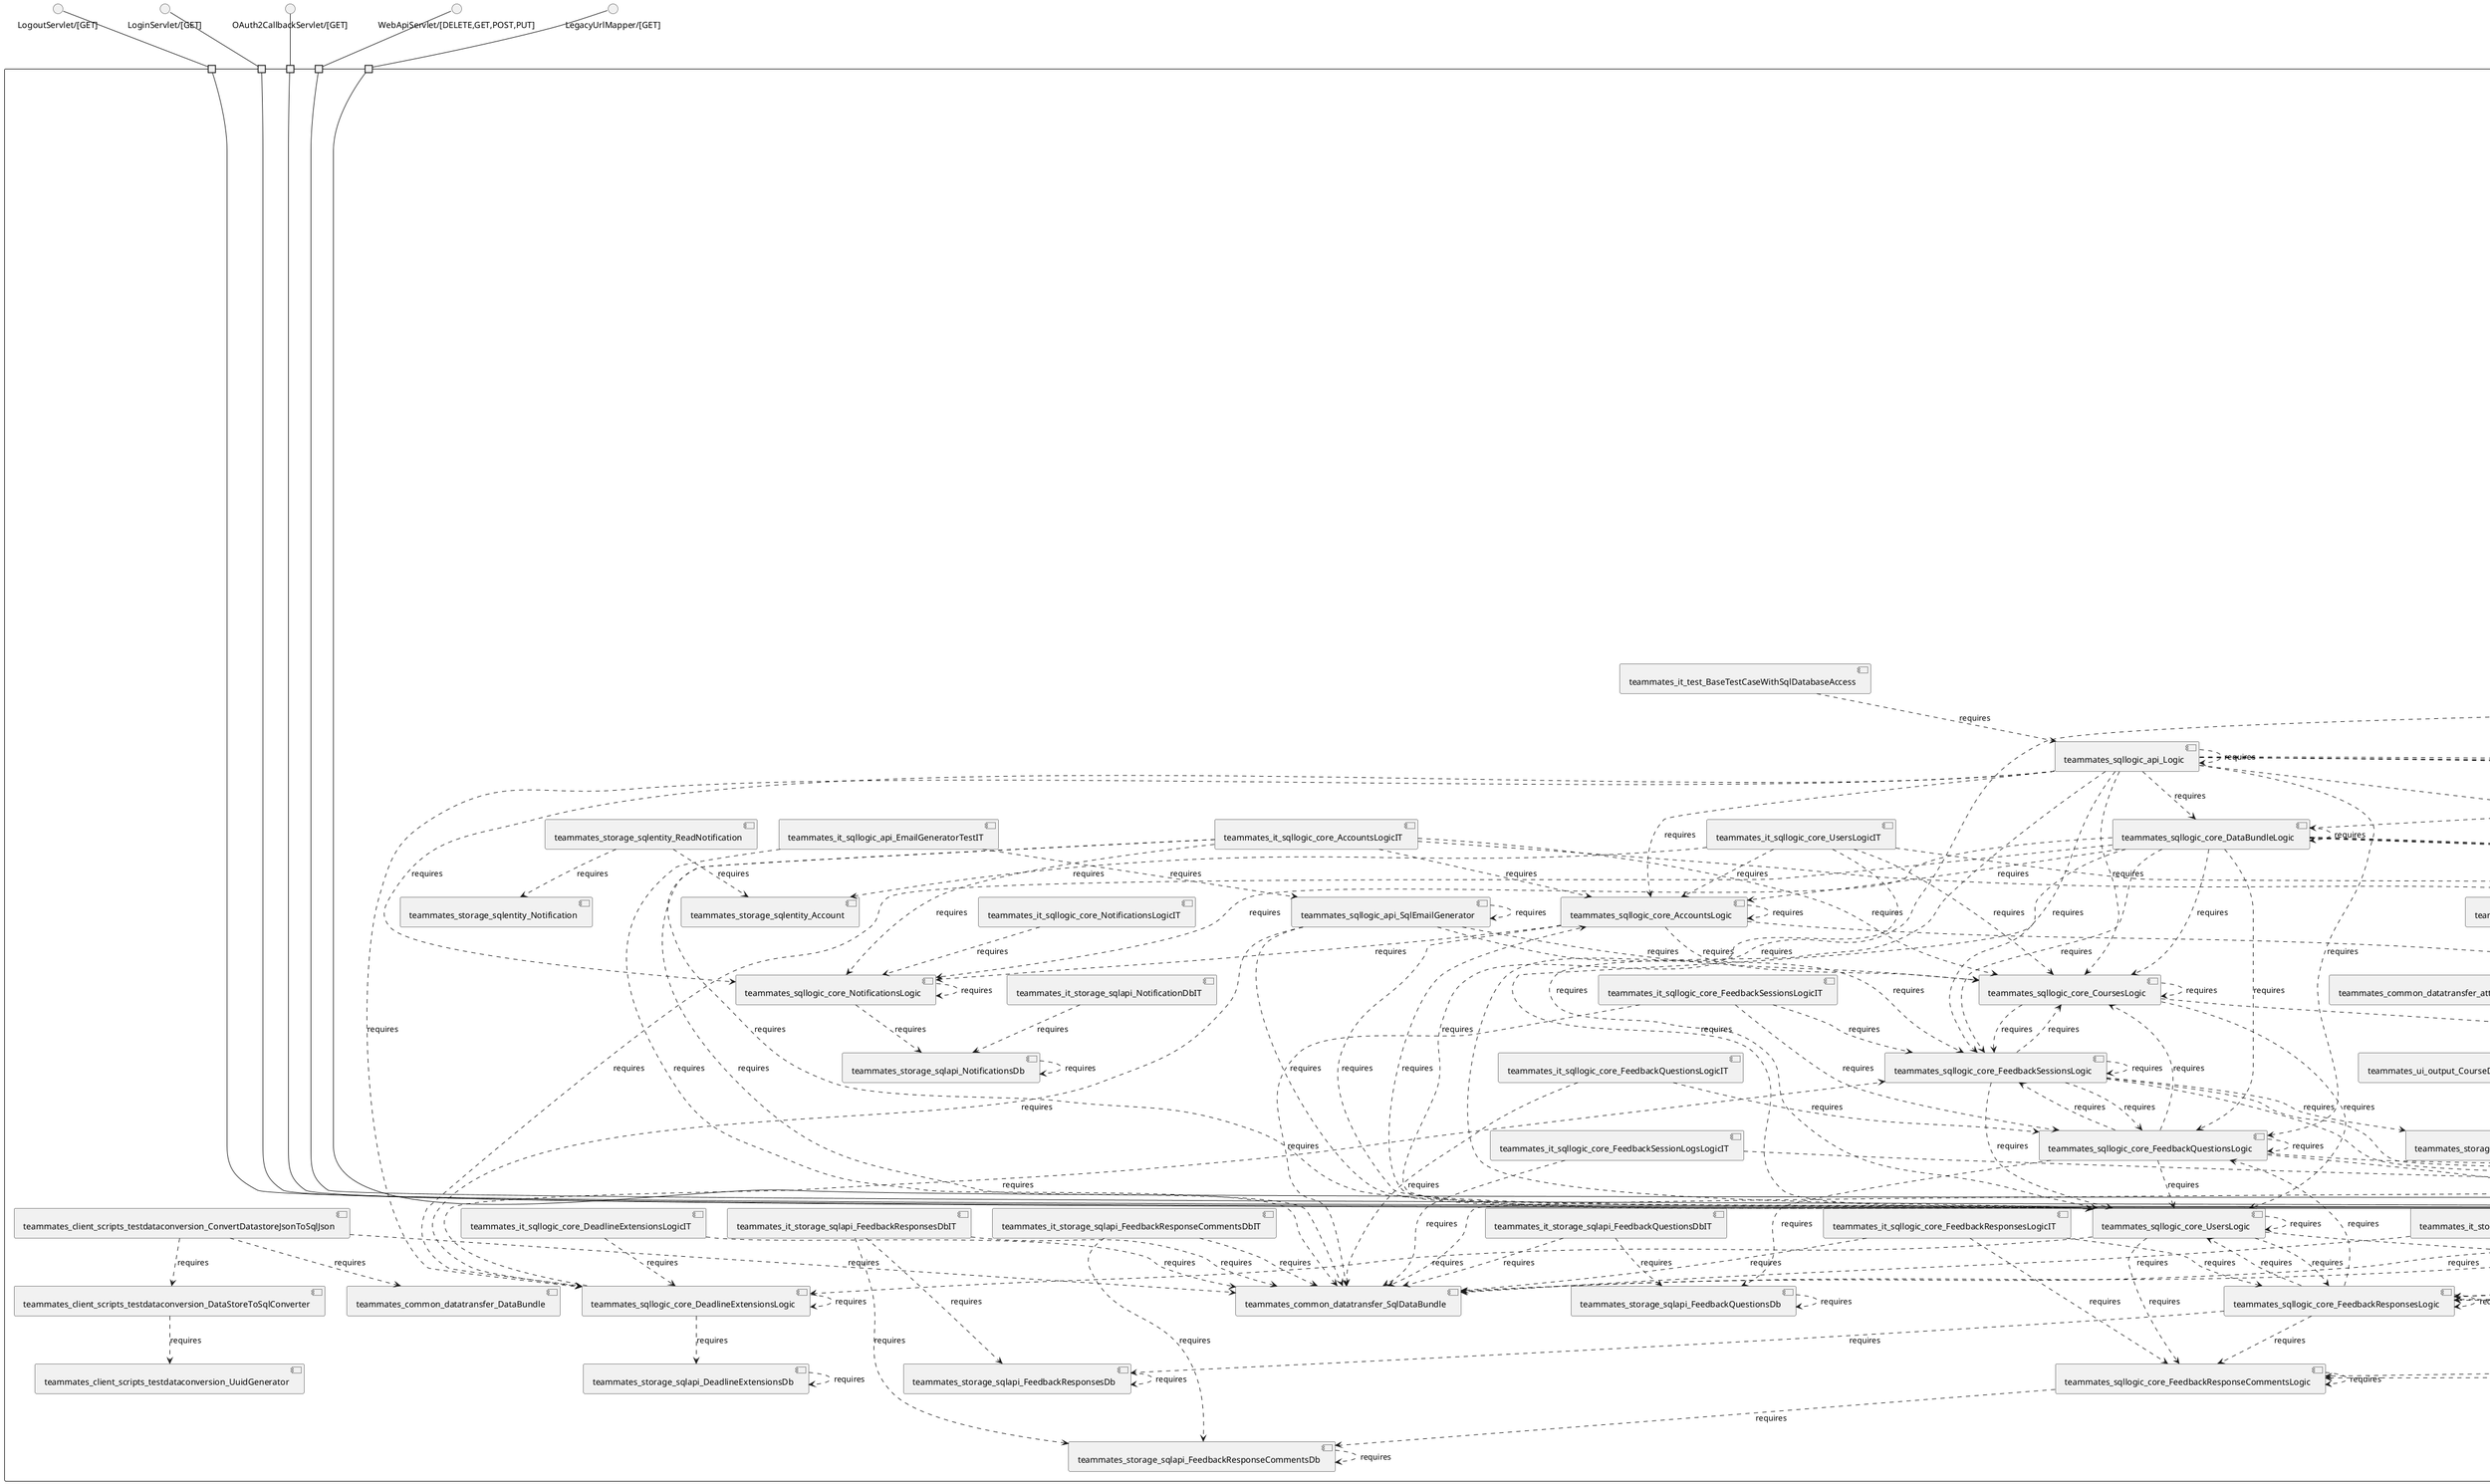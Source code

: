 @startuml
skinparam fixCircleLabelOverlapping true
skinparam componentStyle uml2
component "teammates\n\n\n\n\n\n" {
[teammates_it_storage_sqlapi_AccountRequestsDbIT]
[teammates_ui_webapi_ArchiveCourseAction]
[teammates_ui_output_FeedbackSessionLogData]
[teammates_common_datatransfer_attributes_FeedbackResponseAttributes]
[teammates_ui_servlets_WebApiServlet]
[teammates_storage_api_AccountRequestsDb]
[teammates_it_storage_sqlapi_FeedbackQuestionsDbIT]
[teammates_sqllogic_core_AccountsLogic]
[teammates_logic_core_DeadlineExtensionsLogic]
[teammates_storage_search_StudentSearchDocument]
[teammates_ui_webapi_FeedbackSessionPublishedEmailWorkerAction]
[teammates_ui_output_FeedbackResponseCommentData]
[teammates_sqllogic_core_FeedbackSessionsLogic]
[teammates_common_datatransfer_questions_FeedbackMcqQuestionDetails]
[teammates_it_sqllogic_core_AccountRequestsLogicIT]
[teammates_ui_webapi_FeedbackSessionUnpublishedEmailWorkerAction]
[teammates_it_test_BaseTestCaseWithSqlDatabaseAccess]
[teammates_ui_webapi_ResetAccountRequestAction]
[teammates_ui_webapi_FeedbackSessionClosedRemindersAction]
[teammates_logic_core_NotificationsLogic]
[teammates_storage_sqlentity_FeedbackSession]
[teammates_sqllogic_core_AccountRequestsLogic]
[teammates_it_storage_sqlsearch_AccountRequestSearchIT]
[teammates_ui_webapi_CreateNotificationAction]
[teammates_ui_webapi_UpdateInstructorPrivilegeAction]
[teammates_it_storage_sqlsearch_InstructorSearchIT]
[teammates_storage_sqlentity_questions_FeedbackConstantSumQuestion]
[teammates_storage_sqlapi_FeedbackResponsesDb]
[teammates_sqllogic_core_UsageStatisticsLogic]
[teammates_logic_external_MailgunService]
[teammates_storage_sqlentity_questions_FeedbackTextQuestion]
[teammates_common_datatransfer_questions_FeedbackConstantSumQuestionDetails]
[teammates_logic_core_LogicStarter]
[teammates_client_scripts_DataMigrationForTeamNameInResponseGiver]
[teammates_ui_servlets_OAuth2CallbackServlet]
[teammates_storage_search_SearchManagerFactory]
[teammates_ui_webapi_CreateFeedbackSessionLogAction]
[teammates_client_scripts_PopulateCourseSearchDocuments]
[teammates_sqllogic_core_FeedbackQuestionsLogic]
[teammates_storage_sqlsearch_SearchManagerFactory]
[teammates_storage_sqlentity_Course]
[teammates_common_datatransfer_attributes_FeedbackQuestionAttributes]
[teammates_ui_webapi_FeedbackSessionClosingRemindersAction]
[teammates_storage_sqlentity_Instructor]
[teammates_logic_external_FirebaseAuthService]
[teammates_common_util_StringHelper]
[teammates_storage_api_FeedbackResponsesDb]
[teammates_client_scripts_testdataconversion_UuidGenerator]
[teammates_storage_sqlsearch_AccountRequestSearchManager]
[teammates_storage_sqlentity_responses_FeedbackRankRecipientsResponse]
[teammates_logic_external_SendgridService]
[teammates_storage_sqlentity_DeadlineExtension]
[teammates_storage_sqlentity_Team]
[teammates_sqllogic_core_DeadlineExtensionsLogic]
[teammates_storage_api_FeedbackQuestionsDb]
[teammates_storage_sqlentity_questions_FeedbackMsqQuestion]
[teammates_ui_servlets_OriginCheckFilter]
[teammates_storage_api_InstructorsDb]
[teammates_storage_sqlentity_questions_FeedbackMcqQuestion]
[teammates_logic_external_MailjetService]
[teammates_common_datatransfer_questions_FeedbackRankRecipientsResponseDetails]
[teammates_ui_output_FeedbackQuestionData]
[teammates_it_sqllogic_core_FeedbackQuestionsLogicIT]
[teammates_storage_sqlapi_AccountRequestsDb]
[teammates_storage_sqlentity_responses_FeedbackRankOptionsResponse]
[teammates_storage_sqlentity_FeedbackResponseComment]
[teammates_storage_api_FeedbackResponseCommentsDb]
[teammates_it_sqllogic_core_DeadlineExtensionsLogicIT]
[teammates_logic_api_EmailGenerator]
[teammates_ui_webapi_CreateAccountAction]
[teammates_client_scripts_GenerateUsageStatisticsObjects]
[teammates_ui_webapi_FeedbackSessionRemindEmailWorkerAction]
[teammates_main_Application]
[teammates_storage_sqlapi_FeedbackQuestionsDb]
[teammates_ui_webapi_FeedbackSessionRemindParticularUsersEmailWorkerAction]
[teammates_it_sqllogic_core_NotificationsLogicIT]
[teammates_ui_webapi_FeedbackSessionOpeningRemindersAction]
[teammates_common_datatransfer_questions_FeedbackNumericalScaleQuestionDetails]
[teammates_common_datatransfer_questions_FeedbackTextQuestionDetails]
[teammates_logic_core_StudentsLogic]
[teammates_ui_servlets_LegacyUrlMapper]
[teammates_common_datatransfer_TeamEvalResult]
[teammates_storage_sqlsearch_InstructorSearchDocument]
[teammates_storage_sqlapi_AccountsDb]
[teammates_sqllogic_core_FeedbackSessionLogsLogic]
[teammates_ui_webapi_UnpublishFeedbackSessionAction]
[teammates_storage_api_NotificationsDb]
[teammates_ui_webapi_FeedbackSessionOpeningSoonRemindersAction]
[teammates_logic_api_AuthProxy]
[teammates_sqllogic_core_NotificationsLogic]
[teammates_logic_core_FeedbackSessionsLogic]
[teammates_it_ui_webapi_SearchStudentsActionIT]
[teammates_client_scripts_testdataconversion_DataStoreToSqlConverter]
[teammates_client_scripts_DataMigrationForFeedbackSessionMismatchedTimezone]
[teammates_ui_webapi_SendErrorReportAction]
[teammates_it_sqllogic_core_UsersLogicIT]
[teammates_storage_api_FeedbackSessionsDb]
[teammates_common_datatransfer_questions_FeedbackContributionQuestionDetails]
[teammates_it_sqllogic_core_FeedbackSessionsLogicIT]
[teammates_it_storage_sqlapi_FeedbackResponseCommentsDbIT]
[teammates_storage_api_CoursesDb]
[teammates_sqllogic_core_CoursesLogic]
[teammates_storage_search_StudentSearchManager]
[teammates_storage_sqlentity_Student]
[teammates_storage_sqlapi_UsageStatisticsDb]
[teammates_common_datatransfer_DataBundle]
[teammates_ui_request_InstructorPrivilegeUpdateRequest]
[teammates_storage_sqlentity_questions_FeedbackRubricQuestion]
[teammates_storage_sqlentity_questions_FeedbackContributionQuestion]
[teammates_sqllogic_core_FeedbackResponseCommentsLogic]
[teammates_storage_sqlentity_responses_FeedbackNumericalScaleResponse]
[teammates_logic_core_AccountRequestsLogic]
[teammates_logic_api_EmailSender]
[teammates_common_datatransfer_questions_FeedbackRubricResponseDetails]
[teammates_storage_sqlentity_Account]
[teammates_storage_sqlentity_questions_FeedbackNumericalScaleQuestion]
[teammates_ui_webapi_DatastoreBackupAction]
[teammates_ui_output_InstructorPrivilegeData]
[teammates_common_datatransfer_questions_FeedbackContributionResponseDetails]
[teammates_common_datatransfer_InstructorPermissionSet]
[teammates_ui_servlets_LoginServlet]
[teammates_sqllogic_api_Logic]
[teammates_logic_external_EmptyAuthService]
[teammates_logic_external_GoogleCloudTasksService]
[teammates_common_datatransfer_attributes_InstructorAttributes]
[teammates_ui_webapi_JoinCourseAction]
[teammates_it_storage_sqlapi_CoursesDbIT]
[teammates_common_datatransfer_questions_FeedbackRankOptionsResponseDetails]
[teammates_common_util_Logger]
[teammates_storage_sqlentity_responses_FeedbackContributionResponse]
[teammates_sqllogic_core_DataBundleLogic]
[teammates_ui_webapi_SubmitFeedbackResponsesAction]
[teammates_logic_core_UsageStatisticsLogic]
[teammates_storage_search_InstructorSearchDocument]
[teammates_storage_api_UsageStatisticsDb]
[teammates_it_sqllogic_api_EmailGeneratorTestIT]
[teammates_storage_sqlapi_EntitiesDb]
[teammates_common_datatransfer_questions_FeedbackConstantSumResponseDetails]
[teammates_storage_sqlapi_FeedbackSessionLogsDb]
[teammates_storage_sqlapi_NotificationsDb]
[teammates_storage_api_AccountsDb]
[teammates_sqllogic_core_LogicStarter]
[teammates_ui_webapi_UpdateFeedbackSessionAction]
[teammates_storage_sqlapi_DeadlineExtensionsDb]
[teammates_logic_core_AccountsLogic]
[teammates_ui_output_FeedbackResponseData]
[teammates_it_ui_webapi_UpdateFeedbackSessionLogsActionIT]
[teammates_logic_api_RecaptchaVerifier]
[teammates_sqllogic_core_FeedbackResponsesLogic]
[teammates_storage_api_StudentsDb]
[teammates_logic_core_CoursesLogic]
[teammates_logic_api_UserProvision]
[teammates_storage_search_InstructorSearchManager]
[teammates_common_datatransfer_questions_FeedbackTextResponseDetails]
[teammates_it_sqllogic_core_AccountsLogicIT]
[teammates_storage_sqlapi_UsersDb]
[teammates_it_storage_sqlapi_UsersDbIT]
[teammates_common_datatransfer_questions_FeedbackMcqResponseDetails]
[teammates_it_sqllogic_core_DataBundleLogicIT]
[teammates_storage_api_DeadlineExtensionsDb]
[teammates_storage_sqlentity_responses_FeedbackConstantSumResponse]
[teammates_storage_sqlentity_responses_FeedbackTextResponse]
[teammates_logic_api_Logic]
[teammates_it_storage_sqlapi_FeedbackSessionsDbIT]
[teammates_storage_sqlentity_Section]
[teammates_storage_search_AccountRequestSearchManager]
[teammates_it_storage_sqlapi_FeedbackSessionLogsDbIT]
[teammates_ui_output_FeedbackSessionData]
[teammates_logic_external_GoogleRecaptchaService]
[teammates_it_storage_sqlapi_FeedbackResponsesDbIT]
[teammates_storage_sqlentity_FeedbackSessionLog]
[teammates_sqllogic_api_SqlEmailGenerator]
[teammates_ui_webapi_PublishFeedbackSessionAction]
[teammates_common_datatransfer_attributes_CourseAttributes]
[teammates_ui_servlets_LogoutServlet]
[teammates_storage_sqlentity_responses_FeedbackMsqResponse]
[teammates_client_scripts_testdataconversion_ConvertDatastoreJsonToSqlJson]
[teammates_common_datatransfer_InstructorPrivileges]
[teammates_ui_servlets_WebPageServlet]
[teammates_it_storage_sqlapi_UsageStatisticsDbIT]
[teammates_logic_core_InstructorsLogic]
[teammates_storage_sqlentity_responses_FeedbackMcqResponse]
[teammates_ui_webapi_FeedbackSessionResendPublishedEmailWorkerAction]
[teammates_ui_webapi_CalculateUsageStatisticsAction]
[teammates_storage_sqlsearch_InstructorSearchManager]
[teammates_it_sqllogic_core_FeedbackResponsesLogicIT]
[teammates_logic_external_EmptyEmailService]
[teammates_ui_output_CourseData]
[teammates_storage_sqlapi_FeedbackResponseCommentsDb]
[teammates_logic_core_FeedbackResponsesLogic]
[teammates_common_util_Config]
[teammates_logic_external_EmptyRecaptchaService]
[teammates_logic_external_LocalTaskQueueService]
[teammates_logic_api_TaskQueuer]
[teammates_logic_core_DataBundleLogic]
[teammates_it_sqllogic_core_FeedbackSessionLogsLogicIT]
[teammates_sqllogic_core_UsersLogic]
[teammates_it_ui_webapi_SearchInstructorsActionIT]
[teammates_common_datatransfer_questions_FeedbackNumericalScaleResponseDetails]
[teammates_logic_core_FeedbackQuestionsLogic]
[teammates_it_storage_sqlapi_AccountsDbIT]
[teammates_storage_sqlentity_Notification]
[teammates_storage_sqlsearch_StudentSearchDocument]
[teammates_it_storage_sqlsearch_StudentSearchIT]
[teammates_storage_sqlapi_FeedbackSessionsDb]
[teammates_it_storage_sqlapi_NotificationDbIT]
[teammates_common_datatransfer_SqlDataBundle]
[teammates_common_datatransfer_questions_FeedbackRubricQuestionDetails]
[teammates_ui_servlets_RequestTraceFilter]
[teammates_it_ui_webapi_StudentSearchIndexingWorkerActionIT]
[teammates_storage_sqlsearch_StudentSearchManager]
[teammates_common_datatransfer_questions_FeedbackMsqResponseDetails]
[teammates_storage_sqlapi_CoursesDb]
[teammates_logic_core_FeedbackResponseCommentsLogic]
[teammates_ui_webapi_CreateFeedbackSessionAction]
[teammates_storage_sqlentity_ReadNotification]
[teammates_common_datatransfer_questions_FeedbackMsqQuestionDetails]
[teammates_storage_sqlentity_responses_FeedbackRubricResponse]
portin " " as teammates_requires_OAuth2CallbackServlet_GET_
portin " " as teammates_requires_LegacyUrlMapper_GET_
portin " " as teammates_requires_WebApiServlet_DELETE_GET_POST_PUT_
portin " " as teammates_requires_LogoutServlet_GET_
portin " " as teammates_requires_LoginServlet_GET_
portin " " as teammates_requires_WebPageServlet_GET_
[teammates_sqllogic_core_DataBundleLogic]..>[teammates_sqllogic_core_FeedbackResponseCommentsLogic] : requires
[teammates_it_storage_sqlapi_FeedbackResponseCommentsDbIT]..>[teammates_storage_sqlapi_FeedbackResponseCommentsDb] : requires
[teammates_sqllogic_core_FeedbackResponsesLogic]..>[teammates_sqllogic_core_FeedbackResponsesLogic] : requires
[teammates_storage_sqlentity_Instructor]..>[teammates_common_datatransfer_InstructorPrivileges] : requires
[teammates_logic_api_Logic]..>[teammates_logic_core_DeadlineExtensionsLogic] : requires
[teammates_logic_api_Logic]..>[teammates_logic_core_InstructorsLogic] : requires
[teammates_it_sqllogic_core_AccountsLogicIT]..>[teammates_storage_sqlapi_AccountsDb] : requires
[teammates_logic_core_DataBundleLogic]..>[teammates_storage_api_FeedbackResponseCommentsDb] : requires
[teammates_storage_api_AccountRequestsDb]..>[teammates_storage_api_AccountRequestsDb] : requires
[teammates_it_storage_sqlapi_FeedbackResponsesDbIT]..>[teammates_storage_sqlapi_FeedbackResponseCommentsDb] : requires
[teammates_storage_sqlapi_FeedbackResponseCommentsDb]..>[teammates_storage_sqlapi_FeedbackResponseCommentsDb] : requires
[teammates_ui_servlets_OAuth2CallbackServlet]..>[teammates_common_util_Logger] : requires
[teammates_it_storage_sqlapi_FeedbackSessionLogsDbIT]..>[teammates_storage_sqlapi_FeedbackSessionLogsDb] : requires
[teammates_it_storage_sqlsearch_AccountRequestSearchIT]..>[teammates_storage_sqlapi_AccountRequestsDb] : requires
[teammates_logic_api_UserProvision]..>[teammates_logic_core_InstructorsLogic] : requires
[teammates_sqllogic_core_FeedbackSessionsLogic]..>[teammates_common_util_Logger] : requires
[teammates_ui_output_FeedbackResponseData]..>[teammates_common_datatransfer_questions_FeedbackTextResponseDetails] : requires
[teammates_ui_webapi_ArchiveCourseAction]..>[teammates_common_util_Logger] : requires
[teammates_logic_core_FeedbackResponseCommentsLogic]..>[teammates_logic_core_FeedbackResponsesLogic] : requires
[teammates_storage_sqlentity_DeadlineExtension]..>[teammates_storage_sqlentity_Student] : requires
[teammates_ui_webapi_FeedbackSessionClosedRemindersAction]..>[teammates_common_util_Logger] : requires
[teammates_logic_api_TaskQueuer]..>[teammates_logic_api_TaskQueuer] : requires
[teammates_logic_core_InstructorsLogic]..>[teammates_storage_api_InstructorsDb] : requires
[teammates_storage_sqlsearch_StudentSearchManager]..>[teammates_storage_sqlapi_CoursesDb] : requires
[teammates_logic_core_AccountsLogic]..>[teammates_logic_core_InstructorsLogic] : requires
[teammates_sqllogic_core_FeedbackQuestionsLogic]..>[teammates_sqllogic_core_UsersLogic] : requires
[teammates_storage_api_CoursesDb]..>[teammates_storage_api_CoursesDb] : requires
[teammates_logic_api_Logic]..>[teammates_logic_core_UsageStatisticsLogic] : requires
[teammates_sqllogic_core_AccountRequestsLogic]..>[teammates_storage_sqlapi_AccountRequestsDb] : requires
[teammates_ui_webapi_UpdateInstructorPrivilegeAction]..>[teammates_common_util_Logger] : requires
[teammates_it_storage_sqlsearch_StudentSearchIT]..>[teammates_common_datatransfer_SqlDataBundle] : requires
[teammates_logic_core_FeedbackResponsesLogic]..>[teammates_logic_core_FeedbackResponsesLogic] : requires
[teammates_ui_webapi_CreateNotificationAction]..>[teammates_common_util_Logger] : requires
[teammates_logic_core_AccountRequestsLogic]..>[teammates_storage_api_AccountRequestsDb] : requires
[teammates_logic_core_FeedbackResponseCommentsLogic]..>[teammates_logic_core_StudentsLogic] : requires
[teammates_ui_webapi_FeedbackSessionRemindEmailWorkerAction]..>[teammates_common_util_Logger] : requires
[teammates_logic_api_RecaptchaVerifier]..>[teammates_logic_external_GoogleRecaptchaService] : requires
[teammates_sqllogic_core_UsersLogic]..>[teammates_storage_sqlapi_UsersDb] : requires
[teammates_storage_search_StudentSearchManager]..>[teammates_storage_api_StudentsDb] : requires
[teammates_logic_core_AccountsLogic]..>[teammates_storage_sqlapi_AccountsDb] : requires
[teammates_logic_api_EmailSender]..>[teammates_logic_api_EmailSender] : requires
[teammates_logic_core_AccountsLogic]..>[teammates_logic_core_AccountsLogic] : requires
[teammates_it_storage_sqlapi_AccountRequestsDbIT]..>[teammates_storage_sqlapi_AccountRequestsDb] : requires
[teammates_sqllogic_core_FeedbackQuestionsLogic]..>[teammates_storage_sqlapi_FeedbackQuestionsDb] : requires
[teammates_logic_core_CoursesLogic]..>[teammates_logic_core_DeadlineExtensionsLogic] : requires
[teammates_sqllogic_core_CoursesLogic]..>[teammates_sqllogic_core_CoursesLogic] : requires
[teammates_logic_api_EmailGenerator]..>[teammates_logic_core_StudentsLogic] : requires
[teammates_logic_core_CoursesLogic]..>[teammates_logic_core_InstructorsLogic] : requires
[teammates_logic_api_Logic]..>[teammates_logic_api_Logic] : requires
[teammates_storage_sqlentity_FeedbackResponseComment]..>[teammates_storage_sqlentity_responses_FeedbackConstantSumResponse] : requires
[teammates_ui_webapi_ResetAccountRequestAction]..>[teammates_common_util_Logger] : requires
[teammates_storage_sqlentity_questions_FeedbackTextQuestion]..>[teammates_common_datatransfer_questions_FeedbackTextQuestionDetails] : requires
[teammates_common_util_StringHelper]..>[teammates_common_util_Logger] : requires
[teammates_sqllogic_api_Logic]..>[teammates_sqllogic_core_UsageStatisticsLogic] : requires
[teammates_sqllogic_core_DataBundleLogic]..>[teammates_sqllogic_core_FeedbackSessionLogsLogic] : requires
[teammates_storage_sqlentity_responses_FeedbackMcqResponse]..>[teammates_common_datatransfer_questions_FeedbackMcqResponseDetails] : requires
[teammates_it_storage_sqlapi_UsersDbIT]..>[teammates_storage_sqlapi_UsersDb] : requires
[teammates_storage_sqlentity_FeedbackResponseComment]..>[teammates_storage_sqlentity_responses_FeedbackRankRecipientsResponse] : requires
[teammates_it_ui_webapi_UpdateFeedbackSessionLogsActionIT]..>[teammates_storage_sqlentity_Student] : requires
[teammates_logic_core_InstructorsLogic]..>[teammates_common_util_Logger] : requires
[teammates_sqllogic_core_DeadlineExtensionsLogic]..>[teammates_sqllogic_core_DeadlineExtensionsLogic] : requires
[teammates_it_sqllogic_core_FeedbackQuestionsLogicIT]..>[teammates_sqllogic_core_FeedbackQuestionsLogic] : requires
[teammates_it_storage_sqlapi_UsersDbIT]..>[teammates_storage_sqlapi_CoursesDb] : requires
[teammates_common_datatransfer_attributes_FeedbackQuestionAttributes]..>[teammates_common_datatransfer_questions_FeedbackRubricQuestionDetails] : requires
[teammates_ui_webapi_CalculateUsageStatisticsAction]..>[teammates_common_util_Logger] : requires
[teammates_common_util_Config]..>[teammates_common_util_Logger] : requires
[teammates_sqllogic_core_FeedbackQuestionsLogic]..>[teammates_sqllogic_core_FeedbackQuestionsLogic] : requires
[teammates_logic_api_EmailGenerator]..>[teammates_logic_api_EmailGenerator] : requires
[teammates_sqllogic_api_Logic]..>[teammates_sqllogic_core_FeedbackSessionLogsLogic] : requires
[teammates_sqllogic_core_FeedbackQuestionsLogic]..>[teammates_sqllogic_core_CoursesLogic] : requires
[teammates_logic_core_FeedbackSessionsLogic]..>[teammates_logic_core_FeedbackResponseCommentsLogic] : requires
[teammates_logic_api_AuthProxy]..>[teammates_logic_external_FirebaseAuthService] : requires
[teammates_storage_search_InstructorSearchManager]..>[teammates_storage_api_CoursesDb] : requires
[teammates_it_sqllogic_core_UsersLogicIT]..>[teammates_storage_sqlentity_Course] : requires
[teammates_logic_core_NotificationsLogic]..>[teammates_logic_core_NotificationsLogic] : requires
[teammates_storage_search_SearchManagerFactory]..>[teammates_storage_search_AccountRequestSearchManager] : requires
[teammates_ui_output_CourseData]..>[teammates_common_datatransfer_InstructorPermissionSet] : requires
[teammates_storage_api_InstructorsDb]..>[teammates_storage_api_InstructorsDb] : requires
[teammates_logic_core_InstructorsLogic]..>[teammates_logic_core_FeedbackResponsesLogic] : requires
[teammates_ui_output_FeedbackResponseData]..>[teammates_common_datatransfer_questions_FeedbackMsqResponseDetails] : requires
[teammates_it_ui_webapi_UpdateFeedbackSessionLogsActionIT]..>[teammates_storage_sqlentity_Course] : requires
[teammates_logic_core_FeedbackResponsesLogic]..>[teammates_logic_core_FeedbackQuestionsLogic] : requires
[teammates_logic_core_UsageStatisticsLogic]..>[teammates_logic_core_AccountRequestsLogic] : requires
[teammates_storage_sqlapi_FeedbackSessionLogsDb]..>[teammates_storage_sqlapi_FeedbackSessionLogsDb] : requires
[teammates_it_sqllogic_core_NotificationsLogicIT]..>[teammates_sqllogic_core_NotificationsLogic] : requires
[teammates_common_datatransfer_attributes_FeedbackQuestionAttributes]..>[teammates_common_datatransfer_questions_FeedbackNumericalScaleQuestionDetails] : requires
[teammates_client_scripts_DataMigrationForTeamNameInResponseGiver]..>[teammates_logic_core_StudentsLogic] : requires
[teammates_client_scripts_testdataconversion_DataStoreToSqlConverter]..>[teammates_client_scripts_testdataconversion_UuidGenerator] : requires
[teammates_common_datatransfer_attributes_FeedbackResponseAttributes]..>[teammates_common_datatransfer_questions_FeedbackRankOptionsResponseDetails] : requires
[teammates_it_test_BaseTestCaseWithSqlDatabaseAccess]..>[teammates_sqllogic_api_Logic] : requires
[teammates_logic_core_StudentsLogic]..>[teammates_logic_core_FeedbackSessionsLogic] : requires
[teammates_client_scripts_PopulateCourseSearchDocuments]..>[teammates_logic_api_Logic] : requires
[teammates_sqllogic_core_FeedbackResponsesLogic]..>[teammates_sqllogic_core_FeedbackQuestionsLogic] : requires
[teammates_storage_sqlentity_FeedbackSession]..>[teammates_storage_sqlentity_Course] : requires
[teammates_storage_sqlentity_DeadlineExtension]..>[teammates_storage_sqlentity_FeedbackSession] : requires
[teammates_ui_output_FeedbackResponseData]..>[teammates_common_datatransfer_questions_FeedbackNumericalScaleResponseDetails] : requires
[teammates_storage_sqlentity_FeedbackResponseComment]..>[teammates_storage_sqlentity_responses_FeedbackRubricResponse] : requires
[teammates_sqllogic_api_Logic]..>[teammates_sqllogic_core_UsersLogic] : requires
[teammates_sqllogic_core_DataBundleLogic]..>[teammates_sqllogic_core_UsersLogic] : requires
[teammates_storage_search_AccountRequestSearchManager]..>[teammates_storage_api_AccountRequestsDb] : requires
[teammates_logic_core_FeedbackResponseCommentsLogic]..>[teammates_logic_core_CoursesLogic] : requires
[teammates_sqllogic_api_Logic]..>[teammates_sqllogic_core_FeedbackResponseCommentsLogic] : requires
[teammates_sqllogic_api_Logic]..>[teammates_sqllogic_core_DeadlineExtensionsLogic] : requires
[teammates_storage_sqlentity_FeedbackResponseComment]..>[teammates_storage_sqlentity_responses_FeedbackMsqResponse] : requires
[teammates_client_scripts_DataMigrationForTeamNameInResponseGiver]..>[teammates_logic_core_FeedbackResponsesLogic] : requires
[teammates_common_datatransfer_attributes_FeedbackResponseAttributes]..>[teammates_common_datatransfer_questions_FeedbackRubricResponseDetails] : requires
[teammates_logic_core_FeedbackSessionsLogic]..>[teammates_logic_core_InstructorsLogic] : requires
[teammates_sqllogic_core_DataBundleLogic]..>[teammates_sqllogic_core_DeadlineExtensionsLogic] : requires
[teammates_storage_sqlsearch_StudentSearchManager]..>[teammates_storage_sqlapi_UsersDb] : requires
[teammates_sqllogic_core_CoursesLogic]..>[teammates_sqllogic_core_UsersLogic] : requires
[teammates_it_storage_sqlsearch_StudentSearchIT]..>[teammates_storage_sqlapi_UsersDb] : requires
[teammates_storage_sqlentity_responses_FeedbackConstantSumResponse]..>[teammates_common_datatransfer_questions_FeedbackConstantSumResponseDetails] : requires
[teammates_storage_sqlentity_ReadNotification]..>[teammates_storage_sqlentity_Notification] : requires
[teammates_logic_core_CoursesLogic]..>[teammates_common_util_Logger] : requires
[teammates_logic_core_FeedbackQuestionsLogic]..>[teammates_logic_core_CoursesLogic] : requires
[teammates_sqllogic_core_NotificationsLogic]..>[teammates_storage_sqlapi_NotificationsDb] : requires
[teammates_logic_core_FeedbackResponsesLogic]..>[teammates_logic_core_StudentsLogic] : requires
[teammates_ui_output_FeedbackResponseData]..>[teammates_common_datatransfer_questions_FeedbackConstantSumResponseDetails] : requires
[teammates_logic_api_Logic]..>[teammates_logic_core_FeedbackResponsesLogic] : requires
[teammates_ui_servlets_RequestTraceFilter]..>[teammates_common_util_Logger] : requires
[teammates_common_datatransfer_attributes_FeedbackQuestionAttributes]..>[teammates_common_datatransfer_questions_FeedbackMcqQuestionDetails] : requires
[teammates_ui_webapi_DatastoreBackupAction]..>[teammates_common_util_Logger] : requires
[teammates_logic_api_EmailGenerator]..>[teammates_logic_core_InstructorsLogic] : requires
[teammates_it_sqllogic_core_DataBundleLogicIT]..>[teammates_sqllogic_core_DataBundleLogic] : requires
[teammates_storage_sqlentity_questions_FeedbackRubricQuestion]..>[teammates_common_datatransfer_questions_FeedbackRubricQuestionDetails] : requires
[teammates_common_datatransfer_TeamEvalResult]..>[teammates_common_util_Logger] : requires
[teammates_logic_external_GoogleCloudTasksService]..>[teammates_common_util_Logger] : requires
[teammates_it_sqllogic_core_AccountsLogicIT]..>[teammates_sqllogic_core_UsersLogic] : requires
[teammates_sqllogic_api_Logic]..>[teammates_sqllogic_api_Logic] : requires
[teammates_logic_core_CoursesLogic]..>[teammates_logic_core_AccountsLogic] : requires
[teammates_ui_output_FeedbackResponseData]..>[teammates_common_datatransfer_questions_FeedbackRubricResponseDetails] : requires
[teammates_ui_webapi_FeedbackSessionResendPublishedEmailWorkerAction]..>[teammates_common_util_Logger] : requires
[teammates_storage_search_InstructorSearchDocument]..>[teammates_common_datatransfer_attributes_CourseAttributes] : requires
[teammates_sqllogic_api_Logic]..>[teammates_sqllogic_core_AccountRequestsLogic] : requires
[teammates_storage_sqlapi_FeedbackResponsesDb]..>[teammates_storage_sqlapi_FeedbackResponsesDb] : requires
[teammates_storage_sqlapi_FeedbackQuestionsDb]..>[teammates_storage_sqlapi_FeedbackQuestionsDb] : requires
[teammates_storage_api_DeadlineExtensionsDb]..>[teammates_storage_api_DeadlineExtensionsDb] : requires
[teammates_ui_webapi_FeedbackSessionRemindParticularUsersEmailWorkerAction]..>[teammates_common_util_Logger] : requires
[teammates_storage_sqlentity_FeedbackResponseComment]..>[teammates_storage_sqlentity_responses_FeedbackTextResponse] : requires
[teammates_logic_core_InstructorsLogic]..>[teammates_logic_core_InstructorsLogic] : requires
[teammates_storage_sqlentity_FeedbackResponseComment]..>[teammates_storage_sqlentity_responses_FeedbackNumericalScaleResponse] : requires
[teammates_logic_api_TaskQueuer]..>[teammates_common_util_Logger] : requires
[teammates_it_sqllogic_core_AccountsLogicIT]..>[teammates_sqllogic_core_CoursesLogic] : requires
[teammates_it_storage_sqlapi_FeedbackQuestionsDbIT]..>[teammates_storage_sqlapi_FeedbackQuestionsDb] : requires
[teammates_logic_core_FeedbackResponsesLogic]..>[teammates_storage_api_FeedbackResponsesDb] : requires
[teammates_storage_api_StudentsDb]..>[teammates_common_util_Logger] : requires
[teammates_storage_sqlapi_UsersDb]..>[teammates_storage_sqlapi_UsersDb] : requires
[teammates_sqllogic_core_FeedbackQuestionsLogic]..>[teammates_sqllogic_core_FeedbackSessionsLogic] : requires
[teammates_logic_core_FeedbackSessionsLogic]..>[teammates_logic_core_FeedbackQuestionsLogic] : requires
[teammates_storage_sqlentity_questions_FeedbackContributionQuestion]..>[teammates_common_datatransfer_questions_FeedbackContributionQuestionDetails] : requires
[teammates_ui_servlets_WebPageServlet]..>[teammates_common_util_Logger] : requires
[teammates_sqllogic_core_DataBundleLogic]..>[teammates_sqllogic_core_DataBundleLogic] : requires
[teammates_sqllogic_api_Logic]..>[teammates_sqllogic_core_NotificationsLogic] : requires
[teammates_it_ui_webapi_StudentSearchIndexingWorkerActionIT]..>[teammates_storage_sqlentity_Student] : requires
[teammates_sqllogic_core_FeedbackResponseCommentsLogic]..>[teammates_storage_sqlapi_FeedbackResponseCommentsDb] : requires
[teammates_logic_core_FeedbackResponsesLogic]..>[teammates_logic_core_FeedbackResponseCommentsLogic] : requires
[teammates_sqllogic_core_DeadlineExtensionsLogic]..>[teammates_storage_sqlapi_DeadlineExtensionsDb] : requires
[teammates_ui_servlets_OriginCheckFilter]..>[teammates_common_util_Logger] : requires
[teammates_common_datatransfer_attributes_FeedbackQuestionAttributes]..>[teammates_common_datatransfer_questions_FeedbackConstantSumQuestionDetails] : requires
[teammates_it_storage_sqlapi_CoursesDbIT]..>[teammates_storage_sqlapi_CoursesDb] : requires
[teammates_ui_output_FeedbackResponseData]..>[teammates_common_datatransfer_questions_FeedbackRankOptionsResponseDetails] : requires
[teammates_logic_api_UserProvision]..>[teammates_logic_core_StudentsLogic] : requires
[teammates_ui_webapi_CreateAccountAction]..>[teammates_common_util_Logger] : requires
[teammates_it_storage_sqlapi_UsersDbIT]..>[teammates_storage_sqlentity_Course] : requires
[teammates_storage_sqlentity_DeadlineExtension]..>[teammates_storage_sqlentity_Instructor] : requires
[teammates_ui_servlets_LegacyUrlMapper]..>[teammates_common_util_Logger] : requires
[teammates_logic_core_FeedbackQuestionsLogic]..>[teammates_logic_core_InstructorsLogic] : requires
[teammates_ui_webapi_FeedbackSessionOpeningSoonRemindersAction]..>[teammates_common_util_Logger] : requires
[teammates_logic_core_UsageStatisticsLogic]..>[teammates_logic_core_StudentsLogic] : requires
[teammates_sqllogic_api_SqlEmailGenerator]..>[teammates_sqllogic_api_SqlEmailGenerator] : requires
[teammates_it_ui_webapi_SearchStudentsActionIT]..>[teammates_storage_sqlentity_Student] : requires
[teammates_logic_core_CoursesLogic]..>[teammates_logic_core_StudentsLogic] : requires
[teammates_storage_search_StudentSearchManager]..>[teammates_storage_api_CoursesDb] : requires
[teammates_sqllogic_core_CoursesLogic]..>[teammates_storage_sqlapi_CoursesDb] : requires
[teammates_it_storage_sqlapi_UsersDbIT]..>[teammates_storage_sqlentity_Section] : requires
[teammates_it_storage_sqlapi_UsersDbIT]..>[teammates_storage_sqlentity_Student] : requires
[teammates_storage_api_FeedbackResponseCommentsDb]..>[teammates_storage_api_FeedbackResponseCommentsDb] : requires
[teammates_logic_api_Logic]..>[teammates_logic_core_NotificationsLogic] : requires
[teammates_main_Application]..>[teammates_common_util_Logger] : requires
[teammates_logic_api_Logic]..>[teammates_logic_core_DataBundleLogic] : requires
[teammates_ui_webapi_SendErrorReportAction]..>[teammates_common_util_Logger] : requires
[teammates_it_sqllogic_core_FeedbackResponsesLogicIT]..>[teammates_sqllogic_core_FeedbackResponseCommentsLogic] : requires
[teammates_logic_core_FeedbackSessionsLogic]..>[teammates_logic_core_CoursesLogic] : requires
[teammates_it_storage_sqlapi_UsageStatisticsDbIT]..>[teammates_storage_sqlapi_UsageStatisticsDb] : requires
[teammates_sqllogic_api_Logic]..>[teammates_sqllogic_core_CoursesLogic] : requires
[teammates_ui_output_FeedbackQuestionData]..>[teammates_common_datatransfer_questions_FeedbackTextQuestionDetails] : requires
[teammates_common_datatransfer_attributes_FeedbackQuestionAttributes]..>[teammates_common_datatransfer_questions_FeedbackContributionQuestionDetails] : requires
[teammates_it_storage_sqlapi_FeedbackResponsesDbIT]..>[teammates_storage_sqlapi_FeedbackResponsesDb] : requires
[teammates_storage_sqlentity_questions_FeedbackMcqQuestion]..>[teammates_common_datatransfer_questions_FeedbackMcqQuestionDetails] : requires
[teammates_logic_core_AccountsLogic]..>[teammates_logic_core_NotificationsLogic] : requires
[teammates_sqllogic_api_SqlEmailGenerator]..>[teammates_sqllogic_core_UsersLogic] : requires
[teammates_it_ui_webapi_UpdateFeedbackSessionLogsActionIT]..>[teammates_storage_sqlentity_FeedbackSession] : requires
[teammates_storage_sqlentity_responses_FeedbackRankOptionsResponse]..>[teammates_common_datatransfer_questions_FeedbackRankOptionsResponseDetails] : requires
[teammates_storage_api_NotificationsDb]..>[teammates_storage_api_NotificationsDb] : requires
[teammates_logic_api_UserProvision]..>[teammates_logic_api_UserProvision] : requires
[teammates_logic_core_FeedbackQuestionsLogic]..>[teammates_logic_core_FeedbackSessionsLogic] : requires
[teammates_ui_webapi_UnpublishFeedbackSessionAction]..>[teammates_common_util_Logger] : requires
[teammates_logic_core_DataBundleLogic]..>[teammates_storage_api_FeedbackQuestionsDb] : requires
[teammates_ui_webapi_SubmitFeedbackResponsesAction]..>[teammates_common_util_Logger] : requires
[teammates_logic_core_UsageStatisticsLogic]..>[teammates_storage_api_UsageStatisticsDb] : requires
[teammates_logic_api_TaskQueuer]..>[teammates_logic_external_LocalTaskQueueService] : requires
[teammates_common_datatransfer_attributes_FeedbackResponseAttributes]..>[teammates_common_datatransfer_questions_FeedbackConstantSumResponseDetails] : requires
[teammates_storage_api_FeedbackQuestionsDb]..>[teammates_storage_api_FeedbackQuestionsDb] : requires
[teammates_logic_core_FeedbackResponsesLogic]..>[teammates_logic_core_InstructorsLogic] : requires
[teammates_logic_core_FeedbackResponseCommentsLogic]..>[teammates_logic_core_InstructorsLogic] : requires
[teammates_logic_core_StudentsLogic]..>[teammates_logic_core_StudentsLogic] : requires
[teammates_logic_api_EmailGenerator]..>[teammates_logic_core_CoursesLogic] : requires
[teammates_logic_core_FeedbackResponseCommentsLogic]..>[teammates_logic_core_FeedbackSessionsLogic] : requires
[teammates_storage_sqlentity_FeedbackResponseComment]..>[teammates_storage_sqlentity_responses_FeedbackContributionResponse] : requires
[teammates_storage_sqlsearch_StudentSearchDocument]..>[teammates_storage_sqlentity_Course] : requires
[teammates_storage_sqlentity_questions_FeedbackConstantSumQuestion]..>[teammates_common_datatransfer_questions_FeedbackConstantSumQuestionDetails] : requires
[teammates_common_datatransfer_attributes_FeedbackQuestionAttributes]..>[teammates_common_datatransfer_questions_FeedbackMsqQuestionDetails] : requires
[teammates_it_sqllogic_core_FeedbackResponsesLogicIT]..>[teammates_sqllogic_core_FeedbackResponsesLogic] : requires
[teammates_logic_core_CoursesLogic]..>[teammates_logic_core_FeedbackResponseCommentsLogic] : requires
[teammates_storage_search_StudentSearchDocument]..>[teammates_common_datatransfer_attributes_CourseAttributes] : requires
[teammates_sqllogic_core_FeedbackSessionsLogic]..>[teammates_sqllogic_core_FeedbackResponsesLogic] : requires
[teammates_logic_api_Logic]..>[teammates_logic_core_FeedbackQuestionsLogic] : requires
[teammates_logic_core_DataBundleLogic]..>[teammates_storage_api_FeedbackSessionsDb] : requires
[teammates_it_sqllogic_core_AccountsLogicIT]..>[teammates_sqllogic_core_NotificationsLogic] : requires
[teammates_it_storage_sqlsearch_AccountRequestSearchIT]..>[teammates_common_datatransfer_SqlDataBundle] : requires
[teammates_it_storage_sqlapi_FeedbackQuestionsDbIT]..>[teammates_common_datatransfer_SqlDataBundle] : requires
[teammates_logic_core_AccountsLogic]..>[teammates_storage_api_AccountsDb] : requires
[teammates_logic_core_StudentsLogic]..>[teammates_logic_core_DeadlineExtensionsLogic] : requires
[teammates_sqllogic_core_FeedbackSessionLogsLogic]..>[teammates_sqllogic_core_FeedbackSessionLogsLogic] : requires
[teammates_storage_sqlsearch_InstructorSearchDocument]..>[teammates_storage_sqlentity_Course] : requires
[teammates_ui_webapi_FeedbackSessionClosingRemindersAction]..>[teammates_common_util_Logger] : requires
[teammates_storage_api_FeedbackResponsesDb]..>[teammates_storage_api_FeedbackResponsesDb] : requires
[teammates_sqllogic_core_FeedbackSessionsLogic]..>[teammates_sqllogic_core_FeedbackSessionsLogic] : requires
[teammates_storage_api_UsageStatisticsDb]..>[teammates_storage_api_UsageStatisticsDb] : requires
[teammates_storage_sqlsearch_SearchManagerFactory]..>[teammates_storage_sqlsearch_StudentSearchManager] : requires
[teammates_logic_core_FeedbackSessionsLogic]..>[teammates_common_util_Logger] : requires
[teammates_sqllogic_core_DataBundleLogic]..>[teammates_sqllogic_core_FeedbackQuestionsLogic] : requires
[teammates_logic_core_FeedbackSessionsLogic]..>[teammates_logic_core_FeedbackResponsesLogic] : requires
[teammates_ui_output_FeedbackResponseData]..>[teammates_ui_output_FeedbackResponseCommentData] : requires
[teammates_ui_webapi_FeedbackSessionUnpublishedEmailWorkerAction]..>[teammates_common_util_Logger] : requires
[teammates_storage_sqlentity_FeedbackResponseComment]..>[teammates_storage_sqlentity_responses_FeedbackMcqResponse] : requires
[teammates_sqllogic_core_FeedbackSessionsLogic]..>[teammates_sqllogic_core_CoursesLogic] : requires
[teammates_storage_search_SearchManagerFactory]..>[teammates_storage_search_StudentSearchManager] : requires
[teammates_it_sqllogic_core_UsersLogicIT]..>[teammates_sqllogic_core_CoursesLogic] : requires
[teammates_sqllogic_core_AccountsLogic]..>[teammates_sqllogic_core_CoursesLogic] : requires
[teammates_logic_core_LogicStarter]..>[teammates_common_util_Logger] : requires
[teammates_ui_output_FeedbackQuestionData]..>[teammates_common_datatransfer_questions_FeedbackMcqQuestionDetails] : requires
[teammates_ui_webapi_FeedbackSessionPublishedEmailWorkerAction]..>[teammates_common_util_Logger] : requires
[teammates_logic_api_Logic]..>[teammates_logic_core_AccountRequestsLogic] : requires
[teammates_logic_external_MailgunService]..>[teammates_common_util_Logger] : requires
[teammates_client_scripts_testdataconversion_ConvertDatastoreJsonToSqlJson]..>[teammates_client_scripts_testdataconversion_DataStoreToSqlConverter] : requires
[teammates_storage_sqlentity_Section]..>[teammates_storage_sqlentity_Course] : requires
[teammates_logic_core_CoursesLogic]..>[teammates_logic_core_FeedbackSessionsLogic] : requires
[teammates_it_sqllogic_core_FeedbackSessionsLogicIT]..>[teammates_common_datatransfer_SqlDataBundle] : requires
[teammates_logic_core_UsageStatisticsLogic]..>[teammates_logic_core_InstructorsLogic] : requires
[teammates_logic_core_InstructorsLogic]..>[teammates_logic_core_FeedbackResponseCommentsLogic] : requires
[teammates_sqllogic_core_FeedbackSessionsLogic]..>[teammates_sqllogic_core_UsersLogic] : requires
[teammates_storage_sqlentity_FeedbackSessionLog]..>[teammates_storage_sqlentity_Student] : requires
[teammates_storage_sqlapi_AccountsDb]..>[teammates_storage_sqlapi_AccountsDb] : requires
[teammates_sqllogic_api_Logic]..>[teammates_sqllogic_core_AccountsLogic] : requires
[teammates_logic_core_UsageStatisticsLogic]..>[teammates_logic_core_UsageStatisticsLogic] : requires
[teammates_it_storage_sqlapi_UsersDbIT]..>[teammates_storage_sqlapi_AccountsDb] : requires
[teammates_logic_core_AccountRequestsLogic]..>[teammates_logic_core_AccountRequestsLogic] : requires
[teammates_logic_external_LocalTaskQueueService]..>[teammates_common_util_Logger] : requires
[teammates_ui_output_FeedbackQuestionData]..>[teammates_common_datatransfer_questions_FeedbackConstantSumQuestionDetails] : requires
[teammates_sqllogic_api_SqlEmailGenerator]..>[teammates_sqllogic_core_CoursesLogic] : requires
[teammates_logic_api_Logic]..>[teammates_logic_core_FeedbackSessionsLogic] : requires
[teammates_storage_sqlsearch_SearchManagerFactory]..>[teammates_storage_sqlsearch_AccountRequestSearchManager] : requires
[teammates_sqllogic_core_AccountsLogic]..>[teammates_sqllogic_core_UsersLogic] : requires
[teammates_sqllogic_core_FeedbackResponsesLogic]..>[teammates_sqllogic_core_FeedbackResponseCommentsLogic] : requires
[teammates_sqllogic_core_NotificationsLogic]..>[teammates_sqllogic_core_NotificationsLogic] : requires
[teammates_ui_webapi_CreateFeedbackSessionLogAction]..>[teammates_common_util_Logger] : requires
[teammates_sqllogic_core_UsersLogic]..>[teammates_sqllogic_core_FeedbackResponsesLogic] : requires
[teammates_it_sqllogic_core_FeedbackSessionLogsLogicIT]..>[teammates_common_datatransfer_SqlDataBundle] : requires
[teammates_ui_output_FeedbackResponseData]..>[teammates_common_datatransfer_questions_FeedbackContributionResponseDetails] : requires
[teammates_storage_sqlentity_questions_FeedbackNumericalScaleQuestion]..>[teammates_common_datatransfer_questions_FeedbackNumericalScaleQuestionDetails] : requires
[teammates_logic_core_FeedbackQuestionsLogic]..>[teammates_logic_core_StudentsLogic] : requires
[teammates_logic_core_FeedbackSessionsLogic]..>[teammates_logic_core_StudentsLogic] : requires
[teammates_logic_external_FirebaseAuthService]..>[teammates_common_util_Logger] : requires
[teammates_logic_core_DataBundleLogic]..>[teammates_logic_core_DataBundleLogic] : requires
[teammates_logic_core_InstructorsLogic]..>[teammates_logic_core_FeedbackSessionsLogic] : requires
[teammates_sqllogic_core_DataBundleLogic]..>[teammates_sqllogic_core_NotificationsLogic] : requires
[teammates_logic_api_EmailSender]..>[teammates_logic_external_EmptyEmailService] : requires
[teammates_logic_core_CoursesLogic]..>[teammates_logic_core_CoursesLogic] : requires
[teammates_storage_sqlentity_responses_FeedbackRubricResponse]..>[teammates_common_datatransfer_questions_FeedbackRubricResponseDetails] : requires
[teammates_storage_sqlentity_responses_FeedbackMsqResponse]..>[teammates_common_datatransfer_questions_FeedbackMsqResponseDetails] : requires
[teammates_it_storage_sqlapi_FeedbackSessionsDbIT]..>[teammates_storage_sqlapi_CoursesDb] : requires
[teammates_storage_sqlentity_ReadNotification]..>[teammates_storage_sqlentity_Account] : requires
[teammates_logic_core_DataBundleLogic]..>[teammates_storage_api_NotificationsDb] : requires
[teammates_logic_api_Logic]..>[teammates_logic_core_CoursesLogic] : requires
[teammates_sqllogic_core_FeedbackResponsesLogic]..>[teammates_sqllogic_core_UsersLogic] : requires
[teammates_client_scripts_testdataconversion_ConvertDatastoreJsonToSqlJson]..>[teammates_common_datatransfer_SqlDataBundle] : requires
[teammates_logic_core_DeadlineExtensionsLogic]..>[teammates_logic_core_DeadlineExtensionsLogic] : requires
[teammates_sqllogic_api_Logic]..>[teammates_sqllogic_core_FeedbackQuestionsLogic] : requires
[teammates_sqllogic_api_Logic]..>[teammates_sqllogic_core_FeedbackResponsesLogic] : requires
[teammates_ui_output_FeedbackQuestionData]..>[teammates_common_datatransfer_questions_FeedbackRubricQuestionDetails] : requires
[teammates_sqllogic_core_CoursesLogic]..>[teammates_sqllogic_core_FeedbackSessionsLogic] : requires
[teammates_common_datatransfer_attributes_CourseAttributes]..>[teammates_common_util_Logger] : requires
[teammates_ui_servlets_LogoutServlet]..>[teammates_common_util_Logger] : requires
[teammates_ui_output_FeedbackSessionLogData]..>[teammates_ui_output_FeedbackSessionData] : requires
[teammates_logic_api_RecaptchaVerifier]..>[teammates_logic_api_RecaptchaVerifier] : requires
[teammates_client_scripts_testdataconversion_ConvertDatastoreJsonToSqlJson]..>[teammates_common_datatransfer_DataBundle] : requires
[teammates_logic_api_TaskQueuer]..>[teammates_logic_external_GoogleCloudTasksService] : requires
[teammates_common_datatransfer_attributes_FeedbackResponseAttributes]..>[teammates_common_datatransfer_questions_FeedbackRankRecipientsResponseDetails] : requires
[teammates_it_sqllogic_core_FeedbackSessionsLogicIT]..>[teammates_sqllogic_core_FeedbackSessionsLogic] : requires
[teammates_it_sqllogic_core_FeedbackSessionsLogicIT]..>[teammates_sqllogic_core_FeedbackQuestionsLogic] : requires
[teammates_storage_sqlentity_Team]..>[teammates_storage_sqlentity_Section] : requires
[teammates_logic_core_FeedbackQuestionsLogic]..>[teammates_logic_core_FeedbackResponsesLogic] : requires
[teammates_it_sqllogic_core_AccountsLogicIT]..>[teammates_sqllogic_core_AccountsLogic] : requires
[teammates_sqllogic_api_Logic]..>[teammates_sqllogic_core_FeedbackSessionsLogic] : requires
[teammates_logic_core_DataBundleLogic]..>[teammates_storage_api_CoursesDb] : requires
[teammates_storage_sqlentity_FeedbackResponseComment]..>[teammates_storage_sqlentity_Section] : requires
[teammates_logic_core_InstructorsLogic]..>[teammates_logic_core_FeedbackQuestionsLogic] : requires
[teammates_sqllogic_core_FeedbackQuestionsLogic]..>[teammates_sqllogic_core_FeedbackResponsesLogic] : requires
[teammates_ui_webapi_CreateFeedbackSessionAction]..>[teammates_common_util_Logger] : requires
[teammates_ui_output_FeedbackQuestionData]..>[teammates_common_datatransfer_questions_FeedbackNumericalScaleQuestionDetails] : requires
[teammates_ui_request_InstructorPrivilegeUpdateRequest]..>[teammates_common_datatransfer_InstructorPrivileges] : requires
[teammates_it_sqllogic_api_EmailGeneratorTestIT]..>[teammates_sqllogic_api_SqlEmailGenerator] : requires
[teammates_logic_api_EmailSender]..>[teammates_logic_external_MailgunService] : requires
[teammates_logic_api_EmailGenerator]..>[teammates_logic_core_FeedbackSessionsLogic] : requires
[teammates_sqllogic_core_FeedbackSessionsLogic]..>[teammates_storage_sqlapi_FeedbackSessionsDb] : requires
[teammates_sqllogic_core_DataBundleLogic]..>[teammates_sqllogic_core_FeedbackSessionsLogic] : requires
[teammates_ui_output_FeedbackResponseData]..>[teammates_common_datatransfer_questions_FeedbackMcqResponseDetails] : requires
[teammates_sqllogic_core_AccountsLogic]..>[teammates_sqllogic_core_NotificationsLogic] : requires
[teammates_logic_core_AccountsLogic]..>[teammates_logic_core_CoursesLogic] : requires
[teammates_ui_output_InstructorPrivilegeData]..>[teammates_common_datatransfer_InstructorPrivileges] : requires
[teammates_it_storage_sqlapi_FeedbackSessionsDbIT]..>[teammates_storage_sqlapi_FeedbackSessionsDb] : requires
[teammates_sqllogic_core_UsersLogic]..>[teammates_sqllogic_core_UsersLogic] : requires
[teammates_storage_sqlsearch_AccountRequestSearchManager]..>[teammates_storage_sqlapi_AccountRequestsDb] : requires
[teammates_it_sqllogic_core_UsersLogicIT]..>[teammates_sqllogic_core_UsersLogic] : requires
[teammates_logic_core_FeedbackQuestionsLogic]..>[teammates_common_util_Logger] : requires
[teammates_logic_core_FeedbackResponseCommentsLogic]..>[teammates_logic_core_FeedbackResponseCommentsLogic] : requires
[teammates_common_datatransfer_attributes_InstructorAttributes]..>[teammates_common_datatransfer_InstructorPrivileges] : requires
[teammates_common_datatransfer_attributes_FeedbackResponseAttributes]..>[teammates_common_datatransfer_questions_FeedbackNumericalScaleResponseDetails] : requires
[teammates_storage_sqlapi_EntitiesDb]..>[teammates_common_util_Logger] : requires
[teammates_logic_core_DataBundleLogic]..>[teammates_storage_api_InstructorsDb] : requires
[teammates_logic_core_StudentsLogic]..>[teammates_logic_core_FeedbackResponsesLogic] : requires
[teammates_sqllogic_core_DataBundleLogic]..>[teammates_sqllogic_core_FeedbackResponsesLogic] : requires
[teammates_storage_sqlentity_FeedbackSessionLog]..>[teammates_storage_sqlentity_FeedbackSession] : requires
[teammates_it_storage_sqlapi_UsersDbIT]..>[teammates_storage_sqlentity_Instructor] : requires
[teammates_sqllogic_core_UsersLogic]..>[teammates_sqllogic_core_AccountsLogic] : requires
[teammates_logic_api_RecaptchaVerifier]..>[teammates_logic_external_EmptyRecaptchaService] : requires
[teammates_sqllogic_core_UsageStatisticsLogic]..>[teammates_sqllogic_core_UsageStatisticsLogic] : requires
[teammates_logic_core_FeedbackQuestionsLogic]..>[teammates_storage_api_FeedbackQuestionsDb] : requires
[teammates_logic_core_FeedbackSessionsLogic]..>[teammates_logic_core_DeadlineExtensionsLogic] : requires
[teammates_sqllogic_core_FeedbackSessionsLogic]..>[teammates_sqllogic_core_FeedbackQuestionsLogic] : requires
[teammates_sqllogic_core_AccountsLogic]..>[teammates_storage_sqlapi_AccountsDb] : requires
[teammates_it_ui_webapi_SearchStudentsActionIT]..>[teammates_storage_sqlentity_Instructor] : requires
[teammates_common_datatransfer_attributes_FeedbackResponseAttributes]..>[teammates_common_datatransfer_questions_FeedbackMcqResponseDetails] : requires
[teammates_logic_api_Logic]..>[teammates_logic_core_AccountsLogic] : requires
[teammates_client_scripts_GenerateUsageStatisticsObjects]..>[teammates_logic_api_Logic] : requires
[teammates_logic_core_DataBundleLogic]..>[teammates_storage_api_DeadlineExtensionsDb] : requires
[teammates_it_sqllogic_core_UsersLogicIT]..>[teammates_storage_sqlentity_Account] : requires
[teammates_it_storage_sqlapi_FeedbackResponsesDbIT]..>[teammates_common_datatransfer_SqlDataBundle] : requires
[teammates_it_sqllogic_core_DeadlineExtensionsLogicIT]..>[teammates_sqllogic_core_DeadlineExtensionsLogic] : requires
[teammates_common_datatransfer_attributes_FeedbackResponseAttributes]..>[teammates_common_datatransfer_questions_FeedbackContributionResponseDetails] : requires
[teammates_sqllogic_core_LogicStarter]..>[teammates_common_util_Logger] : requires
[teammates_logic_core_UsageStatisticsLogic]..>[teammates_logic_core_FeedbackResponsesLogic] : requires
[teammates_ui_webapi_UpdateFeedbackSessionAction]..>[teammates_common_util_Logger] : requires
[teammates_logic_core_FeedbackSessionsLogic]..>[teammates_storage_api_FeedbackSessionsDb] : requires
[teammates_ui_webapi_FeedbackSessionOpeningRemindersAction]..>[teammates_common_util_Logger] : requires
[teammates_logic_api_EmailSender]..>[teammates_logic_external_SendgridService] : requires
[teammates_sqllogic_core_DeadlineExtensionsLogic]..>[teammates_sqllogic_core_FeedbackSessionsLogic] : requires
[teammates_sqllogic_core_UsageStatisticsLogic]..>[teammates_storage_sqlapi_UsageStatisticsDb] : requires
[teammates_sqllogic_api_Logic]..>[teammates_sqllogic_core_DataBundleLogic] : requires
[teammates_common_datatransfer_attributes_FeedbackResponseAttributes]..>[teammates_common_datatransfer_questions_FeedbackTextResponseDetails] : requires
[teammates_storage_search_InstructorSearchManager]..>[teammates_storage_api_InstructorsDb] : requires
[teammates_storage_sqlsearch_InstructorSearchManager]..>[teammates_storage_sqlapi_UsersDb] : requires
[teammates_ui_webapi_PublishFeedbackSessionAction]..>[teammates_common_util_Logger] : requires
[teammates_logic_core_CoursesLogic]..>[teammates_logic_core_FeedbackResponsesLogic] : requires
[teammates_it_storage_sqlapi_AccountsDbIT]..>[teammates_storage_sqlapi_AccountsDb] : requires
[teammates_logic_core_StudentsLogic]..>[teammates_storage_api_StudentsDb] : requires
[teammates_logic_core_FeedbackQuestionsLogic]..>[teammates_logic_core_FeedbackQuestionsLogic] : requires
[teammates_logic_core_NotificationsLogic]..>[teammates_storage_api_NotificationsDb] : requires
[teammates_logic_api_AuthProxy]..>[teammates_logic_external_EmptyAuthService] : requires
[teammates_it_sqllogic_core_UsersLogicIT]..>[teammates_sqllogic_core_AccountsLogic] : requires
[teammates_it_sqllogic_core_AccountsLogicIT]..>[teammates_common_datatransfer_SqlDataBundle] : requires
[teammates_it_sqllogic_api_EmailGeneratorTestIT]..>[teammates_common_datatransfer_SqlDataBundle] : requires
[teammates_storage_sqlsearch_InstructorSearchManager]..>[teammates_storage_sqlapi_CoursesDb] : requires
[teammates_logic_core_UsageStatisticsLogic]..>[teammates_logic_core_CoursesLogic] : requires
[teammates_ui_webapi_JoinCourseAction]..>[teammates_common_util_Logger] : requires
[teammates_logic_api_UserProvision]..>[teammates_sqllogic_core_UsersLogic] : requires
[teammates_it_sqllogic_core_FeedbackResponsesLogicIT]..>[teammates_common_datatransfer_SqlDataBundle] : requires
[teammates_sqllogic_core_FeedbackResponsesLogic]..>[teammates_storage_sqlapi_FeedbackResponsesDb] : requires
[teammates_storage_sqlsearch_SearchManagerFactory]..>[teammates_storage_sqlsearch_InstructorSearchManager] : requires
[teammates_common_datatransfer_InstructorPrivileges]..>[teammates_common_datatransfer_InstructorPermissionSet] : requires
[teammates_logic_core_AccountsLogic]..>[teammates_logic_core_StudentsLogic] : requires
[teammates_ui_output_FeedbackQuestionData]..>[teammates_common_datatransfer_questions_FeedbackContributionQuestionDetails] : requires
[teammates_common_datatransfer_attributes_FeedbackQuestionAttributes]..>[teammates_common_datatransfer_questions_FeedbackTextQuestionDetails] : requires
[teammates_sqllogic_core_FeedbackQuestionsLogic]..>[teammates_common_util_Logger] : requires
[teammates_logic_api_Logic]..>[teammates_logic_core_FeedbackResponseCommentsLogic] : requires
[teammates_common_datatransfer_attributes_FeedbackResponseAttributes]..>[teammates_common_datatransfer_questions_FeedbackMsqResponseDetails] : requires
[teammates_logic_core_DataBundleLogic]..>[teammates_storage_api_StudentsDb] : requires
[teammates_logic_external_GoogleRecaptchaService]..>[teammates_common_util_Logger] : requires
[teammates_logic_core_CoursesLogic]..>[teammates_storage_api_CoursesDb] : requires
[teammates_sqllogic_core_DataBundleLogic]..>[teammates_sqllogic_core_AccountRequestsLogic] : requires
[teammates_sqllogic_core_FeedbackResponseCommentsLogic]..>[teammates_sqllogic_core_FeedbackResponseCommentsLogic] : requires
[teammates_logic_api_EmailSender]..>[teammates_common_util_Logger] : requires
[teammates_storage_sqlentity_responses_FeedbackRankRecipientsResponse]..>[teammates_common_datatransfer_questions_FeedbackRankRecipientsResponseDetails] : requires
[teammates_sqllogic_core_UsersLogic]..>[teammates_sqllogic_core_DeadlineExtensionsLogic] : requires
[teammates_storage_sqlapi_NotificationsDb]..>[teammates_storage_sqlapi_NotificationsDb] : requires
[teammates_storage_api_FeedbackSessionsDb]..>[teammates_storage_api_FeedbackSessionsDb] : requires
[teammates_it_sqllogic_core_FeedbackSessionLogsLogicIT]..>[teammates_sqllogic_core_FeedbackSessionLogsLogic] : requires
[teammates_it_sqllogic_core_DeadlineExtensionsLogicIT]..>[teammates_common_datatransfer_SqlDataBundle] : requires
[teammates_it_storage_sqlapi_NotificationDbIT]..>[teammates_storage_sqlapi_NotificationsDb] : requires
[teammates_storage_sqlentity_FeedbackResponseComment]..>[teammates_storage_sqlentity_responses_FeedbackRankOptionsResponse] : requires
[teammates_it_storage_sqlapi_FeedbackSessionLogsDbIT]..>[teammates_common_datatransfer_SqlDataBundle] : requires
[teammates_sqllogic_core_AccountsLogic]..>[teammates_sqllogic_core_AccountsLogic] : requires
[teammates_sqllogic_core_UsersLogic]..>[teammates_sqllogic_core_FeedbackResponseCommentsLogic] : requires
[teammates_storage_sqlapi_AccountRequestsDb]..>[teammates_storage_sqlapi_AccountRequestsDb] : requires
[teammates_sqllogic_api_SqlEmailGenerator]..>[teammates_sqllogic_core_FeedbackSessionsLogic] : requires
[teammates_storage_sqlentity_responses_FeedbackTextResponse]..>[teammates_common_datatransfer_questions_FeedbackTextResponseDetails] : requires
[teammates_it_sqllogic_core_FeedbackQuestionsLogicIT]..>[teammates_common_datatransfer_SqlDataBundle] : requires
[teammates_ui_output_FeedbackQuestionData]..>[teammates_common_datatransfer_questions_FeedbackMsqQuestionDetails] : requires
[teammates_logic_core_DeadlineExtensionsLogic]..>[teammates_storage_api_DeadlineExtensionsDb] : requires
[teammates_storage_api_AccountsDb]..>[teammates_storage_api_AccountsDb] : requires
[teammates_logic_core_DataBundleLogic]..>[teammates_storage_api_FeedbackResponsesDb] : requires
[teammates_storage_sqlapi_UsageStatisticsDb]..>[teammates_storage_sqlapi_UsageStatisticsDb] : requires
[teammates_it_storage_sqlsearch_InstructorSearchIT]..>[teammates_storage_sqlapi_UsersDb] : requires
[teammates_sqllogic_core_DataBundleLogic]..>[teammates_sqllogic_core_AccountsLogic] : requires
[teammates_sqllogic_core_DataBundleLogic]..>[teammates_sqllogic_core_CoursesLogic] : requires
[teammates_sqllogic_api_SqlEmailGenerator]..>[teammates_sqllogic_core_DeadlineExtensionsLogic] : requires
[teammates_logic_api_EmailSender]..>[teammates_logic_external_MailjetService] : requires
[teammates_logic_core_InstructorsLogic]..>[teammates_logic_core_DeadlineExtensionsLogic] : requires
[teammates_sqllogic_core_FeedbackSessionLogsLogic]..>[teammates_common_util_Logger] : requires
[teammates_logic_core_DataBundleLogic]..>[teammates_storage_api_AccountsDb] : requires
[teammates_storage_sqlentity_responses_FeedbackNumericalScaleResponse]..>[teammates_common_datatransfer_questions_FeedbackNumericalScaleResponseDetails] : requires
[teammates_logic_core_DataBundleLogic]..>[teammates_storage_api_AccountRequestsDb] : requires
[teammates_sqllogic_core_AccountRequestsLogic]..>[teammates_sqllogic_core_AccountRequestsLogic] : requires
[teammates_storage_sqlentity_questions_FeedbackMsqQuestion]..>[teammates_common_datatransfer_questions_FeedbackMsqQuestionDetails] : requires
[teammates_storage_sqlentity_responses_FeedbackContributionResponse]..>[teammates_common_datatransfer_questions_FeedbackContributionResponseDetails] : requires
[teammates_logic_core_CoursesLogic]..>[teammates_logic_core_FeedbackQuestionsLogic] : requires
[teammates_ui_output_FeedbackSessionData]..>[teammates_common_datatransfer_InstructorPermissionSet] : requires
[teammates_storage_search_SearchManagerFactory]..>[teammates_storage_search_InstructorSearchManager] : requires
[teammates_common_datatransfer_questions_FeedbackContributionQuestionDetails]..>[teammates_common_util_Logger] : requires
[teammates_it_ui_webapi_SearchInstructorsActionIT]..>[teammates_storage_sqlentity_Instructor] : requires
[teammates_storage_sqlapi_CoursesDb]..>[teammates_storage_sqlapi_CoursesDb] : requires
[teammates_storage_sqlapi_DeadlineExtensionsDb]..>[teammates_storage_sqlapi_DeadlineExtensionsDb] : requires
[teammates_storage_api_StudentsDb]..>[teammates_storage_api_StudentsDb] : requires
[teammates_ui_servlets_WebApiServlet]..>[teammates_common_util_Logger] : requires
[teammates_ui_output_FeedbackResponseData]..>[teammates_common_datatransfer_questions_FeedbackRankRecipientsResponseDetails] : requires
[teammates_logic_core_FeedbackSessionsLogic]..>[teammates_logic_core_FeedbackSessionsLogic] : requires
[teammates_it_storage_sqlapi_FeedbackResponseCommentsDbIT]..>[teammates_common_datatransfer_SqlDataBundle] : requires
[teammates_it_sqllogic_core_AccountRequestsLogicIT]..>[teammates_sqllogic_core_AccountRequestsLogic] : requires
[teammates_client_scripts_DataMigrationForFeedbackSessionMismatchedTimezone]..>[teammates_common_datatransfer_attributes_CourseAttributes] : requires
[teammates_logic_core_FeedbackResponseCommentsLogic]..>[teammates_storage_api_FeedbackResponseCommentsDb] : requires
[teammates_ui_servlets_LoginServlet]..>[teammates_common_util_Logger] : requires
[teammates_logic_api_AuthProxy]..>[teammates_logic_api_AuthProxy] : requires
[teammates_storage_sqlapi_FeedbackSessionsDb]..>[teammates_storage_sqlapi_FeedbackSessionsDb] : requires
[teammates_sqllogic_core_FeedbackSessionLogsLogic]..>[teammates_storage_sqlapi_FeedbackSessionLogsDb] : requires
[teammates_storage_api_FeedbackResponseCommentsDb]..>[teammates_common_util_Logger] : requires
[teammates_logic_api_Logic]..>[teammates_logic_core_StudentsLogic] : requires
[teammates_it_storage_sqlsearch_InstructorSearchIT]..>[teammates_common_datatransfer_SqlDataBundle] : requires
[teammates_client_scripts_DataMigrationForFeedbackSessionMismatchedTimezone]..>[teammates_logic_core_CoursesLogic] : requires
"teammates_requires_LegacyUrlMapper_GET_"--[teammates_ui_servlets_LegacyUrlMapper]
"teammates_requires_LogoutServlet_GET_"--[teammates_ui_servlets_LogoutServlet]
"teammates_requires_WebApiServlet_DELETE_GET_POST_PUT_"--[teammates_ui_servlets_WebApiServlet]
"teammates_requires_LoginServlet_GET_"--[teammates_ui_servlets_LoginServlet]
"teammates_requires_WebPageServlet_GET_"--[teammates_ui_servlets_WebPageServlet]
"teammates_requires_OAuth2CallbackServlet_GET_"--[teammates_ui_servlets_OAuth2CallbackServlet]
}
interface "LegacyUrlMapper/[GET]" as interface.LegacyUrlMapper_GET_
interface.LegacyUrlMapper_GET_--"teammates_requires_LegacyUrlMapper_GET_"
interface "LoginServlet/[GET]" as interface.LoginServlet_GET_
interface.LoginServlet_GET_--"teammates_requires_LoginServlet_GET_"
interface "LogoutServlet/[GET]" as interface.LogoutServlet_GET_
interface.LogoutServlet_GET_--"teammates_requires_LogoutServlet_GET_"
interface "OAuth2CallbackServlet/[GET]" as interface.OAuth2CallbackServlet_GET_
interface.OAuth2CallbackServlet_GET_--"teammates_requires_OAuth2CallbackServlet_GET_"
interface "WebApiServlet/[DELETE,GET,POST,PUT]" as interface.WebApiServlet_DELETE_GET_POST_PUT_
interface.WebApiServlet_DELETE_GET_POST_PUT_--"teammates_requires_WebApiServlet_DELETE_GET_POST_PUT_"
interface "WebPageServlet/[GET]" as interface.WebPageServlet_GET_
interface.WebPageServlet_GET_--"teammates_requires_WebPageServlet_GET_"
component "teammates_ui_servlets_DevServerLoginServlet\n\n\n\n\n\n" {
[teammates_ui_servlets_DevServerLoginServlet]
portin " " as teammates_ui_servlets_DevServerLoginServlet_requires_SERVICE_HOST_GET_POST_
"teammates_ui_servlets_DevServerLoginServlet_requires_SERVICE_HOST_GET_POST_"--[teammates_ui_servlets_DevServerLoginServlet]
}
interface "SERVICE-HOST/[GET,POST]" as interface.SERVICE_HOST_GET_POST_
interface.SERVICE_HOST_GET_POST_--"teammates_ui_servlets_DevServerLoginServlet_requires_SERVICE_HOST_GET_POST_"
component "teammates_ui_servlets_HealthCheckServlet\n\n\n\n\n\n" {
[teammates_ui_servlets_HealthCheckServlet]
portin " " as teammates_ui_servlets_HealthCheckServlet_requires_HealthCheckServlet_GET_
"teammates_ui_servlets_HealthCheckServlet_requires_HealthCheckServlet_GET_"--[teammates_ui_servlets_HealthCheckServlet]
}
interface "HealthCheckServlet/[GET]" as interface.HealthCheckServlet_GET_
interface.HealthCheckServlet_GET_--"teammates_ui_servlets_HealthCheckServlet_requires_HealthCheckServlet_GET_"

@enduml
